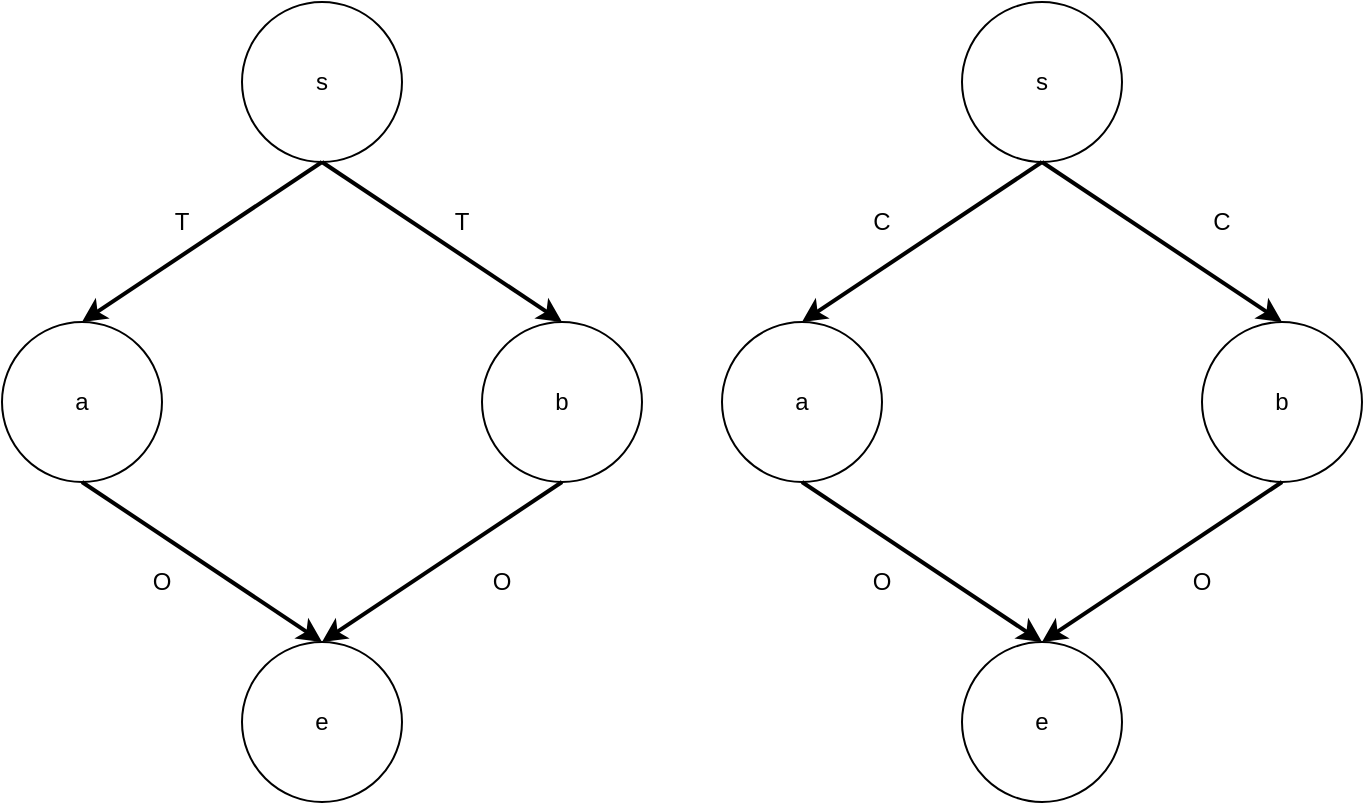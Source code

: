 <mxfile>
    <diagram id="cpLmUdx39Ize58sJSFdw" name="Page-1">
        <mxGraphModel dx="644" dy="632" grid="1" gridSize="10" guides="1" tooltips="1" connect="1" arrows="1" fold="1" page="1" pageScale="1" pageWidth="800" pageHeight="400" background="#ffffff" math="0" shadow="0">
            <root>
                <mxCell id="0"/>
                <mxCell id="1" parent="0"/>
                <mxCell id="2" value="&lt;font color=&quot;#000000&quot;&gt;a&lt;/font&gt;" style="ellipse;whiteSpace=wrap;html=1;aspect=fixed;fillColor=#FFFFFF;strokeColor=#000000;" parent="1" vertex="1">
                    <mxGeometry x="60" y="160" width="80" height="80" as="geometry"/>
                </mxCell>
                <mxCell id="3" value="b" style="ellipse;whiteSpace=wrap;html=1;aspect=fixed;fillColor=#FFFFFF;strokeColor=#000000;fontColor=#000000;" parent="1" vertex="1">
                    <mxGeometry x="300" y="160" width="80" height="80" as="geometry"/>
                </mxCell>
                <mxCell id="4" value="s" style="ellipse;whiteSpace=wrap;html=1;aspect=fixed;fillColor=#FFFFFF;strokeColor=#000000;fontColor=#000000;" parent="1" vertex="1">
                    <mxGeometry x="180" width="80" height="80" as="geometry"/>
                </mxCell>
                <mxCell id="5" value="e" style="ellipse;whiteSpace=wrap;html=1;aspect=fixed;fillColor=#FFFFFF;strokeColor=#000000;fontColor=#000000;" parent="1" vertex="1">
                    <mxGeometry x="180" y="320" width="80" height="80" as="geometry"/>
                </mxCell>
                <mxCell id="6" value="" style="endArrow=classic;html=1;exitX=0.5;exitY=1;exitDx=0;exitDy=0;entryX=0.5;entryY=0;entryDx=0;entryDy=0;strokeColor=#000000;strokeWidth=2;" parent="1" source="4" target="3" edge="1">
                    <mxGeometry width="50" height="50" relative="1" as="geometry">
                        <mxPoint x="330" y="395" as="sourcePoint"/>
                        <mxPoint x="280" y="175" as="targetPoint"/>
                    </mxGeometry>
                </mxCell>
                <mxCell id="8" value="" style="endArrow=classic;html=1;entryX=0.5;entryY=0;entryDx=0;entryDy=0;exitX=0.5;exitY=1;exitDx=0;exitDy=0;strokeColor=#000000;strokeWidth=2;" parent="1" source="4" target="2" edge="1">
                    <mxGeometry width="50" height="50" relative="1" as="geometry">
                        <mxPoint x="330" y="395" as="sourcePoint"/>
                        <mxPoint x="380" y="345" as="targetPoint"/>
                    </mxGeometry>
                </mxCell>
                <mxCell id="12" value="" style="endArrow=classic;html=1;exitX=0.5;exitY=1;exitDx=0;exitDy=0;entryX=0.5;entryY=0;entryDx=0;entryDy=0;strokeColor=#000000;strokeWidth=2;" parent="1" source="2" target="5" edge="1">
                    <mxGeometry width="50" height="50" relative="1" as="geometry">
                        <mxPoint x="330" y="395" as="sourcePoint"/>
                        <mxPoint x="380" y="345" as="targetPoint"/>
                    </mxGeometry>
                </mxCell>
                <mxCell id="13" value="" style="endArrow=classic;html=1;entryX=0.5;entryY=0;entryDx=0;entryDy=0;exitX=0.5;exitY=1;exitDx=0;exitDy=0;strokeColor=#000000;strokeWidth=2;" parent="1" source="3" target="5" edge="1">
                    <mxGeometry width="50" height="50" relative="1" as="geometry">
                        <mxPoint x="330" y="395" as="sourcePoint"/>
                        <mxPoint x="380" y="345" as="targetPoint"/>
                    </mxGeometry>
                </mxCell>
                <mxCell id="22" value="a" style="ellipse;whiteSpace=wrap;html=1;aspect=fixed;fillColor=#FFFFFF;strokeColor=#000000;fontColor=#000000;" parent="1" vertex="1">
                    <mxGeometry x="420" y="160" width="80" height="80" as="geometry"/>
                </mxCell>
                <mxCell id="23" value="b" style="ellipse;whiteSpace=wrap;html=1;aspect=fixed;fillColor=#FFFFFF;strokeColor=#000000;fontColor=#000000;" parent="1" vertex="1">
                    <mxGeometry x="660" y="160" width="80" height="80" as="geometry"/>
                </mxCell>
                <mxCell id="24" value="s" style="ellipse;whiteSpace=wrap;html=1;aspect=fixed;fillColor=#FFFFFF;strokeColor=#000000;fontColor=#000000;" parent="1" vertex="1">
                    <mxGeometry x="540" width="80" height="80" as="geometry"/>
                </mxCell>
                <mxCell id="25" value="e" style="ellipse;whiteSpace=wrap;html=1;aspect=fixed;fillColor=#FFFFFF;strokeColor=#000000;fontColor=#000000;" parent="1" vertex="1">
                    <mxGeometry x="540" y="320" width="80" height="80" as="geometry"/>
                </mxCell>
                <mxCell id="26" value="" style="endArrow=classic;html=1;exitX=0.5;exitY=1;exitDx=0;exitDy=0;entryX=0.5;entryY=0;entryDx=0;entryDy=0;strokeColor=#000000;strokeWidth=2;" parent="1" source="24" target="23" edge="1">
                    <mxGeometry width="50" height="50" relative="1" as="geometry">
                        <mxPoint x="690" y="395" as="sourcePoint"/>
                        <mxPoint x="640" y="175" as="targetPoint"/>
                    </mxGeometry>
                </mxCell>
                <mxCell id="27" value="" style="endArrow=classic;html=1;entryX=0.5;entryY=0;entryDx=0;entryDy=0;exitX=0.5;exitY=1;exitDx=0;exitDy=0;strokeColor=#000000;strokeWidth=2;" parent="1" source="24" target="22" edge="1">
                    <mxGeometry width="50" height="50" relative="1" as="geometry">
                        <mxPoint x="690" y="395" as="sourcePoint"/>
                        <mxPoint x="740" y="345" as="targetPoint"/>
                    </mxGeometry>
                </mxCell>
                <mxCell id="28" value="" style="endArrow=classic;html=1;exitX=0.5;exitY=1;exitDx=0;exitDy=0;entryX=0.5;entryY=0;entryDx=0;entryDy=0;strokeColor=#000000;strokeWidth=2;" parent="1" source="22" target="25" edge="1">
                    <mxGeometry width="50" height="50" relative="1" as="geometry">
                        <mxPoint x="690" y="395" as="sourcePoint"/>
                        <mxPoint x="740" y="345" as="targetPoint"/>
                    </mxGeometry>
                </mxCell>
                <mxCell id="29" value="" style="endArrow=classic;html=1;entryX=0.5;entryY=0;entryDx=0;entryDy=0;exitX=0.5;exitY=1;exitDx=0;exitDy=0;strokeColor=#000000;strokeWidth=2;" parent="1" source="23" target="25" edge="1">
                    <mxGeometry width="50" height="50" relative="1" as="geometry">
                        <mxPoint x="690" y="395" as="sourcePoint"/>
                        <mxPoint x="740" y="345" as="targetPoint"/>
                    </mxGeometry>
                </mxCell>
                <mxCell id="30" value="&lt;font color=&quot;#000000&quot;&gt;T&lt;/font&gt;" style="text;html=1;strokeColor=none;fillColor=none;align=center;verticalAlign=middle;whiteSpace=wrap;rounded=0;" parent="1" vertex="1">
                    <mxGeometry x="270" y="100" width="40" height="20" as="geometry"/>
                </mxCell>
                <mxCell id="31" value="&lt;font color=&quot;#000000&quot;&gt;T&lt;/font&gt;" style="text;html=1;strokeColor=none;fillColor=none;align=center;verticalAlign=middle;whiteSpace=wrap;rounded=0;" parent="1" vertex="1">
                    <mxGeometry x="130" y="100" width="40" height="20" as="geometry"/>
                </mxCell>
                <mxCell id="32" value="&lt;font color=&quot;#000000&quot;&gt;O&lt;/font&gt;" style="text;html=1;strokeColor=none;fillColor=none;align=center;verticalAlign=middle;whiteSpace=wrap;rounded=0;" parent="1" vertex="1">
                    <mxGeometry x="290" y="280" width="40" height="20" as="geometry"/>
                </mxCell>
                <mxCell id="33" value="&lt;font color=&quot;#000000&quot;&gt;O&lt;/font&gt;" style="text;html=1;strokeColor=none;fillColor=none;align=center;verticalAlign=middle;whiteSpace=wrap;rounded=0;" parent="1" vertex="1">
                    <mxGeometry x="120" y="280" width="40" height="20" as="geometry"/>
                </mxCell>
                <mxCell id="34" value="&lt;font color=&quot;#000000&quot;&gt;O&lt;/font&gt;" style="text;html=1;strokeColor=none;fillColor=none;align=center;verticalAlign=middle;whiteSpace=wrap;rounded=0;" parent="1" vertex="1">
                    <mxGeometry x="480" y="280" width="40" height="20" as="geometry"/>
                </mxCell>
                <mxCell id="35" value="&lt;font color=&quot;#000000&quot;&gt;O&lt;/font&gt;" style="text;html=1;strokeColor=none;fillColor=none;align=center;verticalAlign=middle;whiteSpace=wrap;rounded=0;" parent="1" vertex="1">
                    <mxGeometry x="640" y="280" width="40" height="20" as="geometry"/>
                </mxCell>
                <mxCell id="36" value="&lt;font color=&quot;#000000&quot;&gt;C&lt;/font&gt;" style="text;html=1;strokeColor=none;fillColor=none;align=center;verticalAlign=middle;whiteSpace=wrap;rounded=0;" parent="1" vertex="1">
                    <mxGeometry x="480" y="100" width="40" height="20" as="geometry"/>
                </mxCell>
                <mxCell id="37" value="&lt;font color=&quot;#000000&quot;&gt;C&lt;/font&gt;" style="text;html=1;strokeColor=none;fillColor=none;align=center;verticalAlign=middle;whiteSpace=wrap;rounded=0;" parent="1" vertex="1">
                    <mxGeometry x="650" y="100" width="40" height="20" as="geometry"/>
                </mxCell>
            </root>
        </mxGraphModel>
    </diagram>
</mxfile>